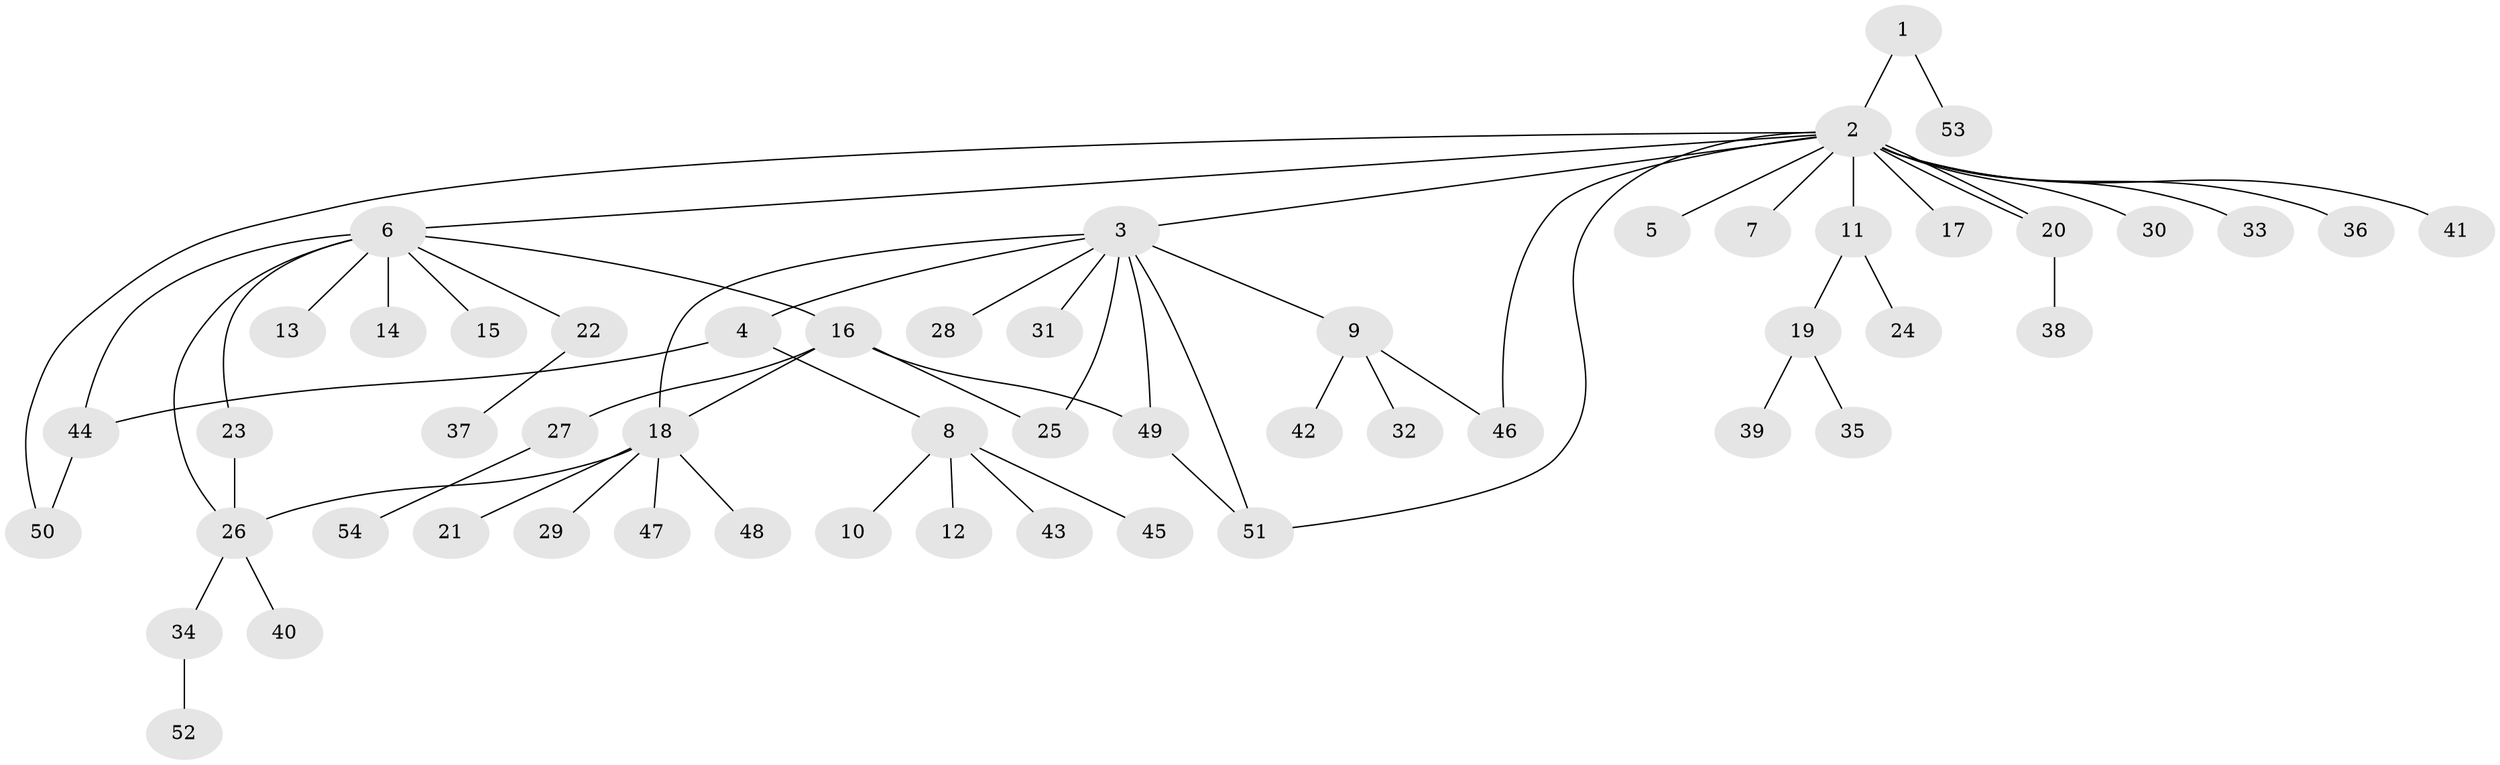 // Generated by graph-tools (version 1.1) at 2025/11/02/27/25 16:11:14]
// undirected, 54 vertices, 64 edges
graph export_dot {
graph [start="1"]
  node [color=gray90,style=filled];
  1;
  2;
  3;
  4;
  5;
  6;
  7;
  8;
  9;
  10;
  11;
  12;
  13;
  14;
  15;
  16;
  17;
  18;
  19;
  20;
  21;
  22;
  23;
  24;
  25;
  26;
  27;
  28;
  29;
  30;
  31;
  32;
  33;
  34;
  35;
  36;
  37;
  38;
  39;
  40;
  41;
  42;
  43;
  44;
  45;
  46;
  47;
  48;
  49;
  50;
  51;
  52;
  53;
  54;
  1 -- 2;
  1 -- 53;
  2 -- 3;
  2 -- 5;
  2 -- 6;
  2 -- 7;
  2 -- 11;
  2 -- 17;
  2 -- 20;
  2 -- 20;
  2 -- 30;
  2 -- 33;
  2 -- 36;
  2 -- 41;
  2 -- 46;
  2 -- 50;
  2 -- 51;
  3 -- 4;
  3 -- 9;
  3 -- 18;
  3 -- 25;
  3 -- 28;
  3 -- 31;
  3 -- 49;
  3 -- 51;
  4 -- 8;
  4 -- 44;
  6 -- 13;
  6 -- 14;
  6 -- 15;
  6 -- 16;
  6 -- 22;
  6 -- 23;
  6 -- 26;
  6 -- 44;
  8 -- 10;
  8 -- 12;
  8 -- 43;
  8 -- 45;
  9 -- 32;
  9 -- 42;
  9 -- 46;
  11 -- 19;
  11 -- 24;
  16 -- 18;
  16 -- 25;
  16 -- 27;
  16 -- 49;
  18 -- 21;
  18 -- 26;
  18 -- 29;
  18 -- 47;
  18 -- 48;
  19 -- 35;
  19 -- 39;
  20 -- 38;
  22 -- 37;
  23 -- 26;
  26 -- 34;
  26 -- 40;
  27 -- 54;
  34 -- 52;
  44 -- 50;
  49 -- 51;
}
